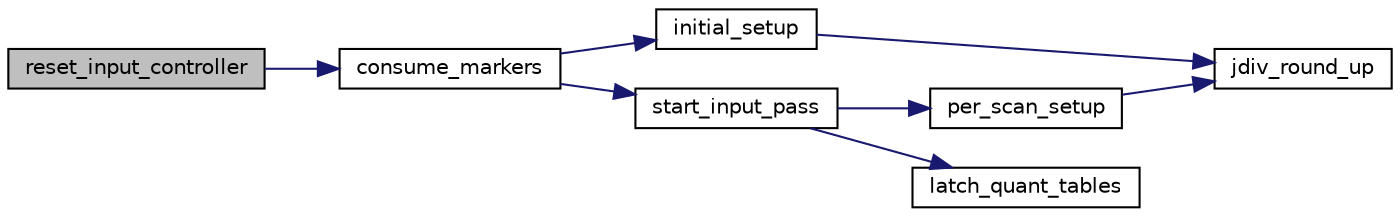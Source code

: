 digraph "reset_input_controller"
{
 // LATEX_PDF_SIZE
  bgcolor="transparent";
  edge [fontname="Helvetica",fontsize="10",labelfontname="Helvetica",labelfontsize="10"];
  node [fontname="Helvetica",fontsize="10",shape=record];
  rankdir="LR";
  Node59 [label="reset_input_controller",height=0.2,width=0.4,color="black", fillcolor="grey75", style="filled", fontcolor="black",tooltip=" "];
  Node59 -> Node60 [color="midnightblue",fontsize="10",style="solid"];
  Node60 [label="consume_markers",height=0.2,width=0.4,color="black",URL="$jdinput_8c.html#afb73ba0d8349e3c994c8b9cf3e9e2365",tooltip=" "];
  Node60 -> Node61 [color="midnightblue",fontsize="10",style="solid"];
  Node61 [label="initial_setup",height=0.2,width=0.4,color="black",URL="$jdinput_8c.html#a1ff3c3b3d97a3063ca5d58d0a6daa127",tooltip=" "];
  Node61 -> Node62 [color="midnightblue",fontsize="10",style="solid"];
  Node62 [label="jdiv_round_up",height=0.2,width=0.4,color="black",URL="$jutils_8c.html#a0c5aa3b56cb24dd9ed819c8252c61b80",tooltip=" "];
  Node60 -> Node63 [color="midnightblue",fontsize="10",style="solid"];
  Node63 [label="start_input_pass",height=0.2,width=0.4,color="black",URL="$jdinput_8c.html#abc0a94e24edf93bc7f914cf4a698a870",tooltip=" "];
  Node63 -> Node64 [color="midnightblue",fontsize="10",style="solid"];
  Node64 [label="per_scan_setup",height=0.2,width=0.4,color="black",URL="$jdinput_8c.html#a90bb8415e7caa7bf6a2ea41084f8956a",tooltip=" "];
  Node64 -> Node62 [color="midnightblue",fontsize="10",style="solid"];
  Node63 -> Node65 [color="midnightblue",fontsize="10",style="solid"];
  Node65 [label="latch_quant_tables",height=0.2,width=0.4,color="black",URL="$jdinput_8c.html#afbafda2987fff825fe041f12735682ef",tooltip=" "];
}
